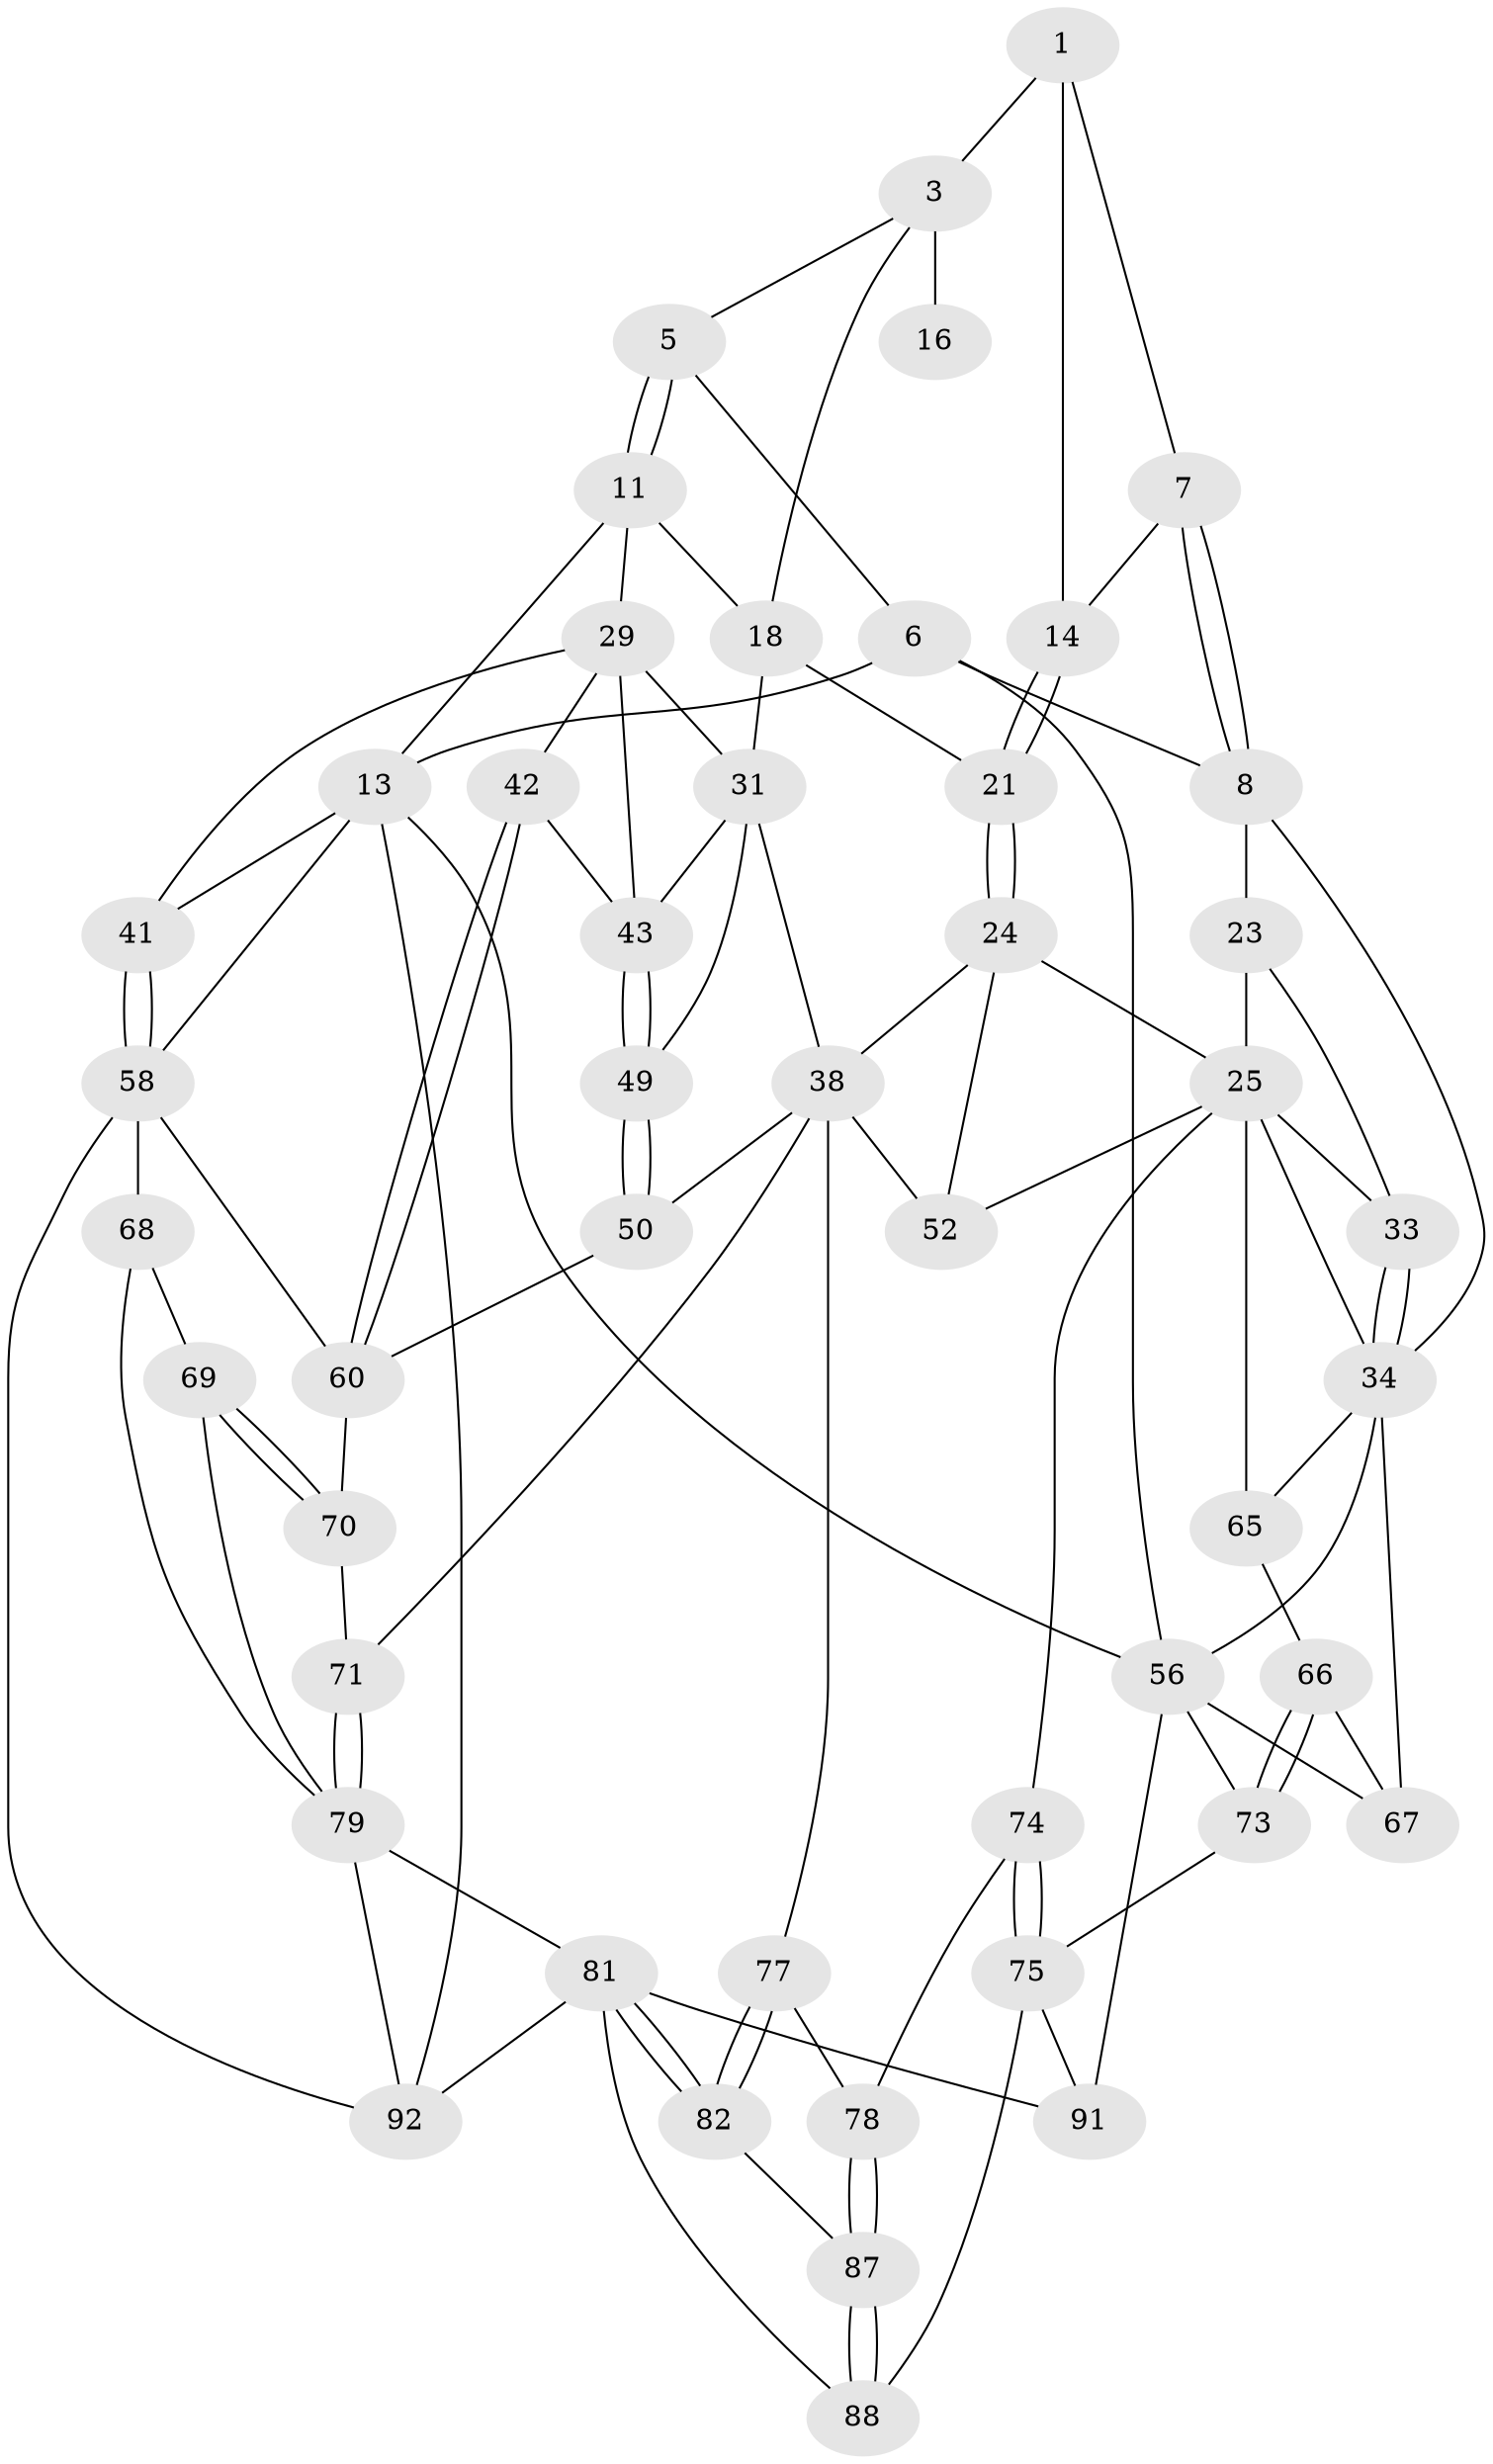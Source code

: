 // original degree distribution, {3: 0.041666666666666664, 6: 0.20833333333333334, 5: 0.5625, 4: 0.1875}
// Generated by graph-tools (version 1.1) at 2025/27/03/15/25 16:27:59]
// undirected, 48 vertices, 106 edges
graph export_dot {
graph [start="1"]
  node [color=gray90,style=filled];
  1 [pos="+0.3449390934286582+0",super="+2"];
  3 [pos="+0.4731047533012442+0.10085364644986176",super="+4+19"];
  5 [pos="+0.5525086300385681+0"];
  6 [pos="+0.3248043093476615+0",super="+10"];
  7 [pos="+0.3267983719799886+0.08016281757424044"];
  8 [pos="+0+0",super="+22+9"];
  11 [pos="+0.9628433704901312+0",super="+12"];
  13 [pos="+1+0",super="+61"];
  14 [pos="+0.4246707420875614+0.14523938687561158",super="+15"];
  16 [pos="+0.6459842237091048+0.07361936990655846"];
  18 [pos="+0.6395326200368168+0.19826303611400514",super="+20"];
  21 [pos="+0.4340155195181078+0.229975063462252"];
  23 [pos="+0.2685035653729109+0.17413870946958235",super="+27"];
  24 [pos="+0.40907261220887936+0.3290944596214631",super="+39"];
  25 [pos="+0.3013673042859156+0.34326188895175075",super="+26+47"];
  29 [pos="+0.705081823678459+0.29051192224137035",super="+30+40"];
  31 [pos="+0.5957918349132836+0.33176869283338356",super="+37"];
  33 [pos="+0.12527934331908464+0.2844425252907867"];
  34 [pos="+0.06870875165904848+0.49255072421538443",super="+35+46"];
  38 [pos="+0.49692411447526763+0.3805773766874507",super="+51"];
  41 [pos="+1+0"];
  42 [pos="+0.8214476645552068+0.43583725002440776"];
  43 [pos="+0.7050361720770036+0.4490310346888718",super="+44"];
  49 [pos="+0.6475500481873377+0.5444611812504683"];
  50 [pos="+0.6336067898500847+0.5892254050108909"];
  52 [pos="+0.40212637114011307+0.6074897372169643"];
  56 [pos="+0+0.8923363003300714",super="+57+72"];
  58 [pos="+1+0.5795397605179391",super="+59+62"];
  60 [pos="+0.8809564469414797+0.5478300780340754",super="+63"];
  65 [pos="+0.30569788525541153+0.6107767139346326"];
  66 [pos="+0.14385221604248125+0.6459478447535979"];
  67 [pos="+0.12213267682446437+0.6319932361816014"];
  68 [pos="+0.8474598925346105+0.755432587076144",super="+84"];
  69 [pos="+0.7918555534930497+0.7279551778364854"];
  70 [pos="+0.7904981673329674+0.7235648916901418"];
  71 [pos="+0.6229678047276014+0.7171176529057782"];
  73 [pos="+0.1712409743434714+0.7875944410342053",super="+76"];
  74 [pos="+0.3282710250638898+0.7807788229007129"];
  75 [pos="+0.3203416405272596+0.7936264400269432",super="+89"];
  77 [pos="+0.5155768714984685+0.7314139719777415"];
  78 [pos="+0.45126419649809735+0.7950003160374394"];
  79 [pos="+0.6691152145683227+0.8611905638841548",super="+80+83"];
  81 [pos="+0.5766763659167186+0.8974521527734862",super="+93"];
  82 [pos="+0.5451429980452329+0.8763337903035677"];
  87 [pos="+0.5005729890843132+0.8678102789536387"];
  88 [pos="+0.3826052071252488+0.9012040292107402"];
  91 [pos="+0.005897280257419241+1"];
  92 [pos="+0.880736331312255+1",super="+95"];
  1 -- 7;
  1 -- 3;
  1 -- 14;
  3 -- 16 [weight=2];
  3 -- 5;
  3 -- 18;
  5 -- 6;
  5 -- 11;
  5 -- 11;
  6 -- 56;
  6 -- 13;
  6 -- 8;
  7 -- 8;
  7 -- 8;
  7 -- 14;
  8 -- 23 [weight=2];
  8 -- 34;
  11 -- 13;
  11 -- 18;
  11 -- 29;
  13 -- 41;
  13 -- 56;
  13 -- 92;
  13 -- 58;
  14 -- 21;
  14 -- 21;
  18 -- 21;
  18 -- 31;
  21 -- 24;
  21 -- 24;
  23 -- 25;
  23 -- 33;
  24 -- 25;
  24 -- 52;
  24 -- 38;
  25 -- 33;
  25 -- 65;
  25 -- 52;
  25 -- 74;
  25 -- 34 [weight=2];
  29 -- 43;
  29 -- 31;
  29 -- 41;
  29 -- 42;
  31 -- 49;
  31 -- 43;
  31 -- 38;
  33 -- 34;
  33 -- 34;
  34 -- 56;
  34 -- 67;
  34 -- 65;
  38 -- 50;
  38 -- 52;
  38 -- 71;
  38 -- 77;
  41 -- 58;
  41 -- 58;
  42 -- 43;
  42 -- 60;
  42 -- 60;
  43 -- 49;
  43 -- 49;
  49 -- 50;
  49 -- 50;
  50 -- 60;
  56 -- 91;
  56 -- 73;
  56 -- 67;
  58 -- 60;
  58 -- 68 [weight=2];
  58 -- 92;
  60 -- 70;
  65 -- 66;
  66 -- 67;
  66 -- 73;
  66 -- 73;
  68 -- 69;
  68 -- 79;
  69 -- 70;
  69 -- 70;
  69 -- 79;
  70 -- 71;
  71 -- 79;
  71 -- 79;
  73 -- 75 [weight=2];
  74 -- 75;
  74 -- 75;
  74 -- 78;
  75 -- 88;
  75 -- 91;
  77 -- 78;
  77 -- 82;
  77 -- 82;
  78 -- 87;
  78 -- 87;
  79 -- 81 [weight=2];
  79 -- 92;
  81 -- 82;
  81 -- 82;
  81 -- 88;
  81 -- 91;
  81 -- 92;
  82 -- 87;
  87 -- 88;
  87 -- 88;
}
